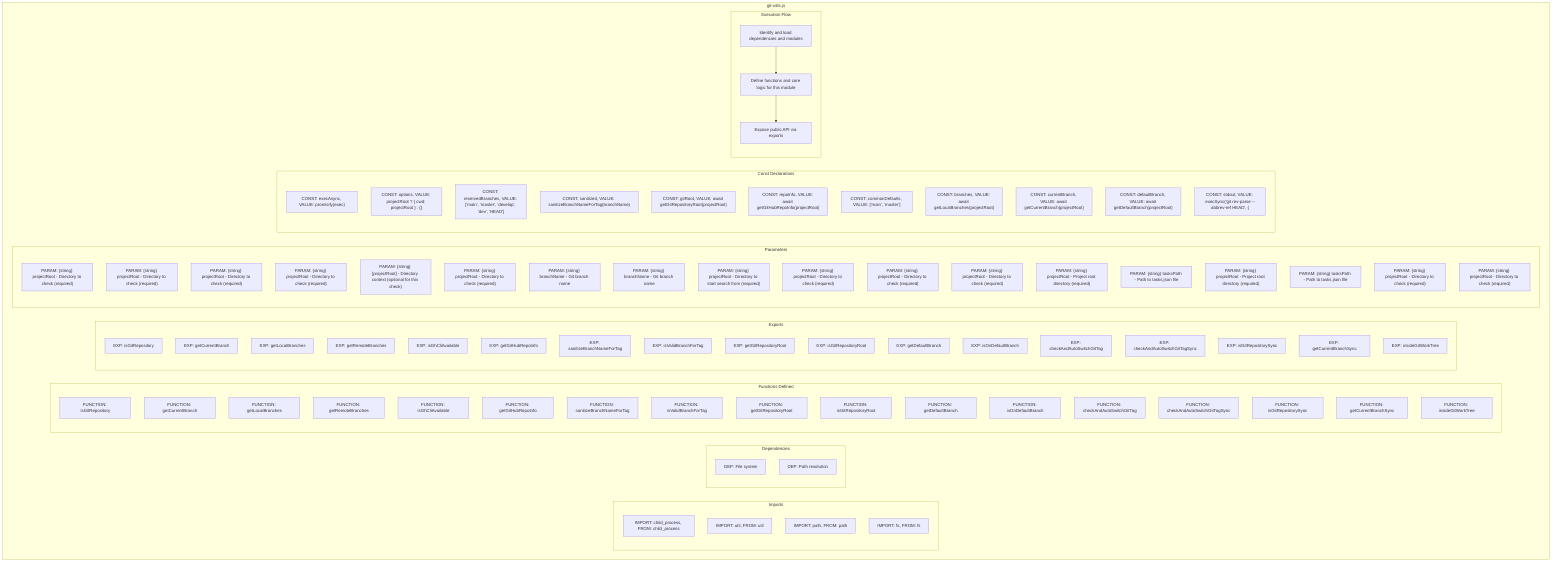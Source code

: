 flowchart TB
    subgraph Imports["Imports"]
        I1["IMPORT: child_process, FROM: child_process"]
        I2["IMPORT: util, FROM: util"]
        I3["IMPORT: path, FROM: path"]
        I4["IMPORT: fs, FROM: fs"]
    end
    subgraph Dependencies["Dependencies"]
        D1["DEP: File system"]
        D2["DEP: Path resolution"]
    end
    subgraph FunctionsDefined["Functions Defined"]
        FU1["FUNCTION: isGitRepository"]
        FU2["FUNCTION: getCurrentBranch"]
        FU3["FUNCTION: getLocalBranches"]
        FU4["FUNCTION: getRemoteBranches"]
        FU5["FUNCTION: isGhCliAvailable"]
        FU6["FUNCTION: getGitHubRepoInfo"]
        FU7["FUNCTION: sanitizeBranchNameForTag"]
        FU8["FUNCTION: isValidBranchForTag"]
        FU9["FUNCTION: getGitRepositoryRoot"]
        FU10["FUNCTION: isGitRepositoryRoot"]
        FU11["FUNCTION: getDefaultBranch"]
        FU12["FUNCTION: isOnDefaultBranch"]
        FU13["FUNCTION: checkAndAutoSwitchGitTag"]
        FU14["FUNCTION: checkAndAutoSwitchGitTagSync"]
        FU15["FUNCTION: isGitRepositorySync"]
        FU16["FUNCTION: getCurrentBranchSync"]
        FU17["FUNCTION: insideGitWorkTree"]
    end
    subgraph Exports["Exports"]
        E1["EXP: isGitRepository"]
        E2["EXP: getCurrentBranch"]
        E3["EXP: getLocalBranches"]
        E4["EXP: getRemoteBranches"]
        E5["EXP: isGhCliAvailable"]
        E6["EXP: getGitHubRepoInfo"]
        E7["EXP: sanitizeBranchNameForTag"]
        E8["EXP: isValidBranchForTag"]
        E9["EXP: getGitRepositoryRoot"]
        E10["EXP: isGitRepositoryRoot"]
        E11["EXP: getDefaultBranch"]
        E12["EXP: isOnDefaultBranch"]
        E13["EXP: checkAndAutoSwitchGitTag"]
        E14["EXP: checkAndAutoSwitchGitTagSync"]
        E15["EXP: isGitRepositorySync"]
        E16["EXP: getCurrentBranchSync"]
        E17["EXP: insideGitWorkTree"]
    end
    subgraph Parameters["Parameters"]
        P1["PARAM: {string} projectRoot - Directory to check (required)"]
        P2["PARAM: {string} projectRoot - Directory to check (required)"]
        P3["PARAM: {string} projectRoot - Directory to check (required)"]
        P4["PARAM: {string} projectRoot - Directory to check (required)"]
        P5["PARAM: {string} [projectRoot] - Directory context (optional for this check)"]
        P6["PARAM: {string} projectRoot - Directory to check (required)"]
        P7["PARAM: {string} branchName - Git branch name"]
        P8["PARAM: {string} branchName - Git branch name"]
        P9["PARAM: {string} projectRoot - Directory to start search from (required)"]
        P10["PARAM: {string} projectRoot - Directory to check (required)"]
        P11["PARAM: {string} projectRoot - Directory to check (required)"]
        P12["PARAM: {string} projectRoot - Directory to check (required)"]
        P13["PARAM: {string} projectRoot - Project root directory (required)"]
        P14["PARAM: {string} tasksPath - Path to tasks.json file"]
        P15["PARAM: {string} projectRoot - Project root directory (required)"]
        P16["PARAM: {string} tasksPath - Path to tasks.json file"]
        P17["PARAM: {string} projectRoot - Directory to check (required)"]
        P18["PARAM: {string} projectRoot - Directory to check (required)"]
    end
    subgraph Constants["Const Declarations"]
        C1["CONST: execAsync, VALUE: promisify(exec)"]
        C2["CONST: options, VALUE: projectRoot ? { cwd: projectRoot } : {}"]
        C3["CONST: reservedBranches, VALUE: ['main', 'master', 'develop', 'dev', 'HEAD']"]
        C4["CONST: sanitized, VALUE: sanitizeBranchNameForTag(branchName)"]
        C5["CONST: gitRoot, VALUE: await getGitRepositoryRoot(projectRoot)"]
        C6["CONST: repoInfo, VALUE: await getGitHubRepoInfo(projectRoot)"]
        C7["CONST: commonDefaults, VALUE: ['main', 'master']"]
        C8["CONST: branches, VALUE: await getLocalBranches(projectRoot)"]
        C9["CONST: currentBranch, VALUE: await getCurrentBranch(projectRoot)"]
        C10["CONST: defaultBranch, VALUE: await getDefaultBranch(projectRoot)"]
        C11["CONST: stdout, VALUE: execSync('git rev-parse --abbrev-ref HEAD', {"]
    end
    subgraph ExecutionFlow["Execution Flow"]
        FL1["Identify and load dependencies and modules"]
        FL2["Define functions and core logic for this module"]
        FL3["Expose public API via exports"]
    end
    subgraph FileName["git-utils.js"]
        Imports
        Dependencies
        FunctionsDefined
        Exports
        Parameters
        Constants
        ExecutionFlow
    end
    FL1 --> FL2
    FL2 --> FL3